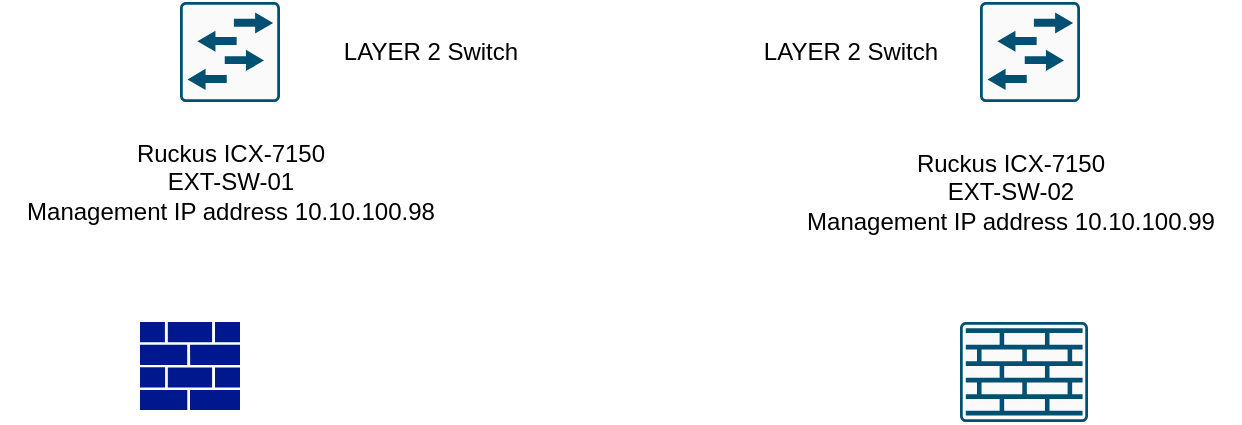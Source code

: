<mxfile version="21.1.4" type="github">
  <diagram name="Page-1" id="nlsU3gLNRg0HJZQeOxkE">
    <mxGraphModel dx="1062" dy="511" grid="1" gridSize="10" guides="1" tooltips="1" connect="1" arrows="1" fold="1" page="1" pageScale="1" pageWidth="850" pageHeight="1100" math="0" shadow="0">
      <root>
        <mxCell id="0" />
        <mxCell id="1" parent="0" />
        <mxCell id="-UhicNhqF_eXRK-cJ2ul-1" value="Ruckus ICX-7150&lt;br&gt;EXT-SW-01&lt;br&gt;Management IP address 10.10.100.98" style="text;html=1;align=center;verticalAlign=middle;resizable=0;points=[];autosize=1;strokeColor=none;fillColor=none;" vertex="1" parent="1">
          <mxGeometry x="30" y="120" width="230" height="60" as="geometry" />
        </mxCell>
        <mxCell id="-UhicNhqF_eXRK-cJ2ul-2" value="Ruckus ICX-7150&lt;br style=&quot;border-color: var(--border-color);&quot;&gt;EXT-SW-02&lt;br style=&quot;border-color: var(--border-color);&quot;&gt;Management IP address 10.10.100.99" style="text;html=1;align=center;verticalAlign=middle;resizable=0;points=[];autosize=1;strokeColor=none;fillColor=none;" vertex="1" parent="1">
          <mxGeometry x="420" y="125" width="230" height="60" as="geometry" />
        </mxCell>
        <mxCell id="-UhicNhqF_eXRK-cJ2ul-5" value="" style="sketch=0;points=[[0.015,0.015,0],[0.985,0.015,0],[0.985,0.985,0],[0.015,0.985,0],[0.25,0,0],[0.5,0,0],[0.75,0,0],[1,0.25,0],[1,0.5,0],[1,0.75,0],[0.75,1,0],[0.5,1,0],[0.25,1,0],[0,0.75,0],[0,0.5,0],[0,0.25,0]];verticalLabelPosition=bottom;html=1;verticalAlign=top;aspect=fixed;align=center;pointerEvents=1;shape=mxgraph.cisco19.rect;prIcon=l2_switch;fillColor=#FAFAFA;strokeColor=#005073;" vertex="1" parent="1">
          <mxGeometry x="120" y="60" width="50" height="50" as="geometry" />
        </mxCell>
        <mxCell id="-UhicNhqF_eXRK-cJ2ul-7" value="LAYER 2 Switch" style="text;html=1;align=center;verticalAlign=middle;resizable=0;points=[];autosize=1;strokeColor=none;fillColor=none;" vertex="1" parent="1">
          <mxGeometry x="190" y="70" width="110" height="30" as="geometry" />
        </mxCell>
        <mxCell id="-UhicNhqF_eXRK-cJ2ul-8" value="" style="sketch=0;points=[[0.015,0.015,0],[0.985,0.015,0],[0.985,0.985,0],[0.015,0.985,0],[0.25,0,0],[0.5,0,0],[0.75,0,0],[1,0.25,0],[1,0.5,0],[1,0.75,0],[0.75,1,0],[0.5,1,0],[0.25,1,0],[0,0.75,0],[0,0.5,0],[0,0.25,0]];verticalLabelPosition=bottom;html=1;verticalAlign=top;aspect=fixed;align=center;pointerEvents=1;shape=mxgraph.cisco19.rect;prIcon=l2_switch;fillColor=#FAFAFA;strokeColor=#005073;" vertex="1" parent="1">
          <mxGeometry x="520" y="60" width="50" height="50" as="geometry" />
        </mxCell>
        <mxCell id="-UhicNhqF_eXRK-cJ2ul-9" value="LAYER 2 Switch" style="text;html=1;align=center;verticalAlign=middle;resizable=0;points=[];autosize=1;strokeColor=none;fillColor=none;" vertex="1" parent="1">
          <mxGeometry x="400" y="70" width="110" height="30" as="geometry" />
        </mxCell>
        <mxCell id="-UhicNhqF_eXRK-cJ2ul-11" value="" style="sketch=0;aspect=fixed;pointerEvents=1;shadow=0;dashed=0;html=1;strokeColor=none;labelPosition=center;verticalLabelPosition=bottom;verticalAlign=top;align=center;fillColor=#00188D;shape=mxgraph.mscae.enterprise.firewall" vertex="1" parent="1">
          <mxGeometry x="100" y="220" width="50" height="44" as="geometry" />
        </mxCell>
        <mxCell id="-UhicNhqF_eXRK-cJ2ul-14" value="" style="sketch=0;points=[[0.015,0.015,0],[0.985,0.015,0],[0.985,0.985,0],[0.015,0.985,0],[0.25,0,0],[0.5,0,0],[0.75,0,0],[1,0.25,0],[1,0.5,0],[1,0.75,0],[0.75,1,0],[0.5,1,0],[0.25,1,0],[0,0.75,0],[0,0.5,0],[0,0.25,0]];verticalLabelPosition=bottom;html=1;verticalAlign=top;aspect=fixed;align=center;pointerEvents=1;shape=mxgraph.cisco19.rect;prIcon=firewall;fillColor=#FAFAFA;strokeColor=#005073;" vertex="1" parent="1">
          <mxGeometry x="510" y="220" width="64" height="50" as="geometry" />
        </mxCell>
      </root>
    </mxGraphModel>
  </diagram>
</mxfile>
